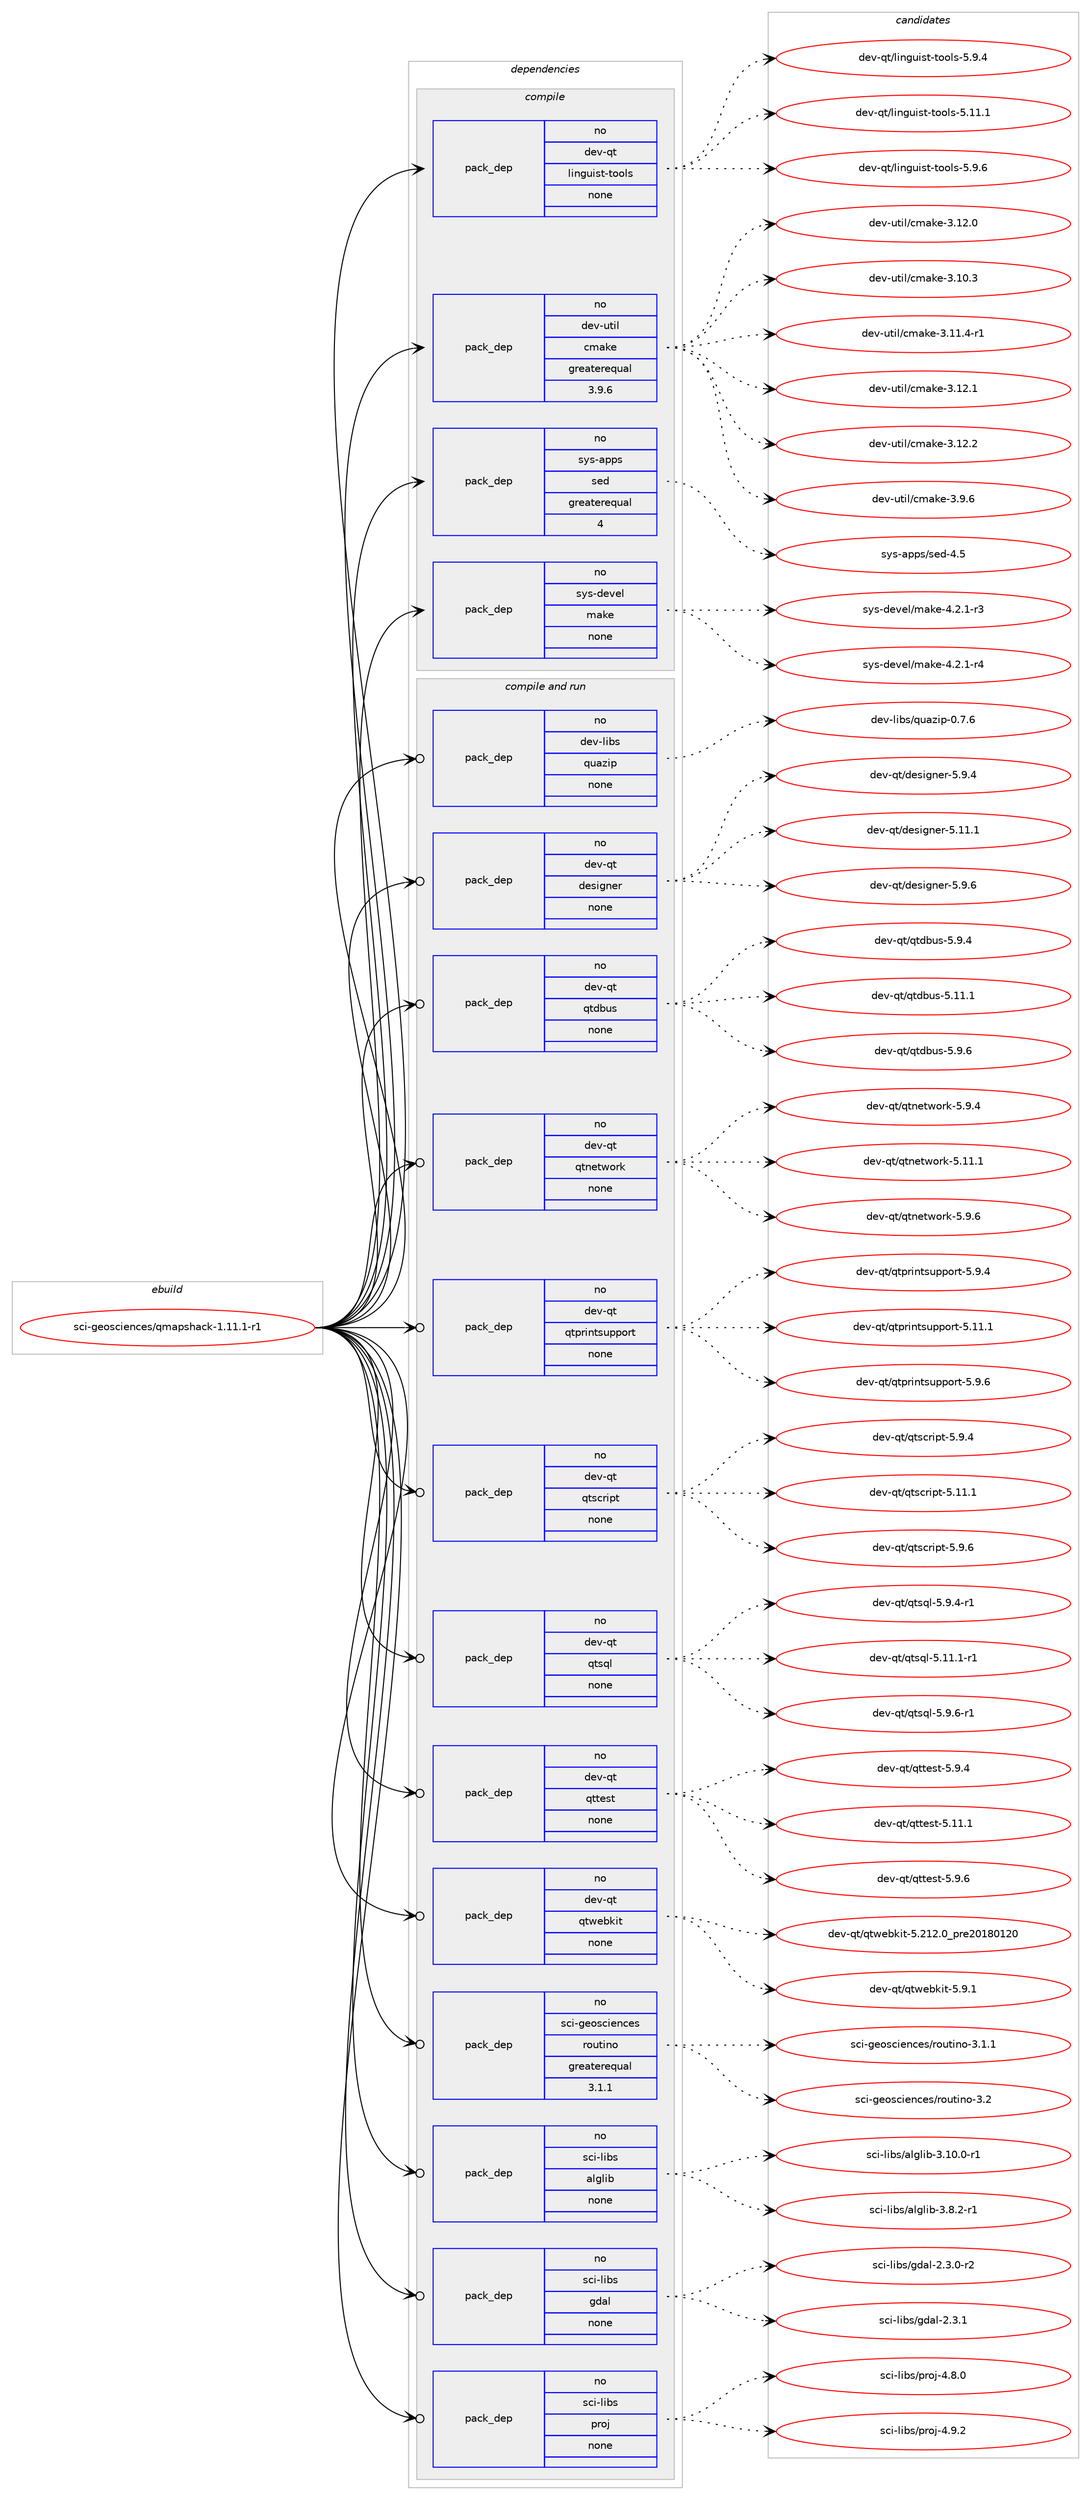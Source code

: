 digraph prolog {

# *************
# Graph options
# *************

newrank=true;
concentrate=true;
compound=true;
graph [rankdir=LR,fontname=Helvetica,fontsize=10,ranksep=1.5];#, ranksep=2.5, nodesep=0.2];
edge  [arrowhead=vee];
node  [fontname=Helvetica,fontsize=10];

# **********
# The ebuild
# **********

subgraph cluster_leftcol {
color=gray;
rank=same;
label=<<i>ebuild</i>>;
id [label="sci-geosciences/qmapshack-1.11.1-r1", color=red, width=4, href="../sci-geosciences/qmapshack-1.11.1-r1.svg"];
}

# ****************
# The dependencies
# ****************

subgraph cluster_midcol {
color=gray;
label=<<i>dependencies</i>>;
subgraph cluster_compile {
fillcolor="#eeeeee";
style=filled;
label=<<i>compile</i>>;
subgraph pack2396 {
dependency3465 [label=<<TABLE BORDER="0" CELLBORDER="1" CELLSPACING="0" CELLPADDING="4" WIDTH="220"><TR><TD ROWSPAN="6" CELLPADDING="30">pack_dep</TD></TR><TR><TD WIDTH="110">no</TD></TR><TR><TD>dev-qt</TD></TR><TR><TD>linguist-tools</TD></TR><TR><TD>none</TD></TR><TR><TD></TD></TR></TABLE>>, shape=none, color=blue];
}
id:e -> dependency3465:w [weight=20,style="solid",arrowhead="vee"];
subgraph pack2397 {
dependency3466 [label=<<TABLE BORDER="0" CELLBORDER="1" CELLSPACING="0" CELLPADDING="4" WIDTH="220"><TR><TD ROWSPAN="6" CELLPADDING="30">pack_dep</TD></TR><TR><TD WIDTH="110">no</TD></TR><TR><TD>dev-util</TD></TR><TR><TD>cmake</TD></TR><TR><TD>greaterequal</TD></TR><TR><TD>3.9.6</TD></TR></TABLE>>, shape=none, color=blue];
}
id:e -> dependency3466:w [weight=20,style="solid",arrowhead="vee"];
subgraph pack2398 {
dependency3467 [label=<<TABLE BORDER="0" CELLBORDER="1" CELLSPACING="0" CELLPADDING="4" WIDTH="220"><TR><TD ROWSPAN="6" CELLPADDING="30">pack_dep</TD></TR><TR><TD WIDTH="110">no</TD></TR><TR><TD>sys-apps</TD></TR><TR><TD>sed</TD></TR><TR><TD>greaterequal</TD></TR><TR><TD>4</TD></TR></TABLE>>, shape=none, color=blue];
}
id:e -> dependency3467:w [weight=20,style="solid",arrowhead="vee"];
subgraph pack2399 {
dependency3468 [label=<<TABLE BORDER="0" CELLBORDER="1" CELLSPACING="0" CELLPADDING="4" WIDTH="220"><TR><TD ROWSPAN="6" CELLPADDING="30">pack_dep</TD></TR><TR><TD WIDTH="110">no</TD></TR><TR><TD>sys-devel</TD></TR><TR><TD>make</TD></TR><TR><TD>none</TD></TR><TR><TD></TD></TR></TABLE>>, shape=none, color=blue];
}
id:e -> dependency3468:w [weight=20,style="solid",arrowhead="vee"];
}
subgraph cluster_compileandrun {
fillcolor="#eeeeee";
style=filled;
label=<<i>compile and run</i>>;
subgraph pack2400 {
dependency3469 [label=<<TABLE BORDER="0" CELLBORDER="1" CELLSPACING="0" CELLPADDING="4" WIDTH="220"><TR><TD ROWSPAN="6" CELLPADDING="30">pack_dep</TD></TR><TR><TD WIDTH="110">no</TD></TR><TR><TD>dev-libs</TD></TR><TR><TD>quazip</TD></TR><TR><TD>none</TD></TR><TR><TD></TD></TR></TABLE>>, shape=none, color=blue];
}
id:e -> dependency3469:w [weight=20,style="solid",arrowhead="odotvee"];
subgraph pack2401 {
dependency3470 [label=<<TABLE BORDER="0" CELLBORDER="1" CELLSPACING="0" CELLPADDING="4" WIDTH="220"><TR><TD ROWSPAN="6" CELLPADDING="30">pack_dep</TD></TR><TR><TD WIDTH="110">no</TD></TR><TR><TD>dev-qt</TD></TR><TR><TD>designer</TD></TR><TR><TD>none</TD></TR><TR><TD></TD></TR></TABLE>>, shape=none, color=blue];
}
id:e -> dependency3470:w [weight=20,style="solid",arrowhead="odotvee"];
subgraph pack2402 {
dependency3471 [label=<<TABLE BORDER="0" CELLBORDER="1" CELLSPACING="0" CELLPADDING="4" WIDTH="220"><TR><TD ROWSPAN="6" CELLPADDING="30">pack_dep</TD></TR><TR><TD WIDTH="110">no</TD></TR><TR><TD>dev-qt</TD></TR><TR><TD>qtdbus</TD></TR><TR><TD>none</TD></TR><TR><TD></TD></TR></TABLE>>, shape=none, color=blue];
}
id:e -> dependency3471:w [weight=20,style="solid",arrowhead="odotvee"];
subgraph pack2403 {
dependency3472 [label=<<TABLE BORDER="0" CELLBORDER="1" CELLSPACING="0" CELLPADDING="4" WIDTH="220"><TR><TD ROWSPAN="6" CELLPADDING="30">pack_dep</TD></TR><TR><TD WIDTH="110">no</TD></TR><TR><TD>dev-qt</TD></TR><TR><TD>qtnetwork</TD></TR><TR><TD>none</TD></TR><TR><TD></TD></TR></TABLE>>, shape=none, color=blue];
}
id:e -> dependency3472:w [weight=20,style="solid",arrowhead="odotvee"];
subgraph pack2404 {
dependency3473 [label=<<TABLE BORDER="0" CELLBORDER="1" CELLSPACING="0" CELLPADDING="4" WIDTH="220"><TR><TD ROWSPAN="6" CELLPADDING="30">pack_dep</TD></TR><TR><TD WIDTH="110">no</TD></TR><TR><TD>dev-qt</TD></TR><TR><TD>qtprintsupport</TD></TR><TR><TD>none</TD></TR><TR><TD></TD></TR></TABLE>>, shape=none, color=blue];
}
id:e -> dependency3473:w [weight=20,style="solid",arrowhead="odotvee"];
subgraph pack2405 {
dependency3474 [label=<<TABLE BORDER="0" CELLBORDER="1" CELLSPACING="0" CELLPADDING="4" WIDTH="220"><TR><TD ROWSPAN="6" CELLPADDING="30">pack_dep</TD></TR><TR><TD WIDTH="110">no</TD></TR><TR><TD>dev-qt</TD></TR><TR><TD>qtscript</TD></TR><TR><TD>none</TD></TR><TR><TD></TD></TR></TABLE>>, shape=none, color=blue];
}
id:e -> dependency3474:w [weight=20,style="solid",arrowhead="odotvee"];
subgraph pack2406 {
dependency3475 [label=<<TABLE BORDER="0" CELLBORDER="1" CELLSPACING="0" CELLPADDING="4" WIDTH="220"><TR><TD ROWSPAN="6" CELLPADDING="30">pack_dep</TD></TR><TR><TD WIDTH="110">no</TD></TR><TR><TD>dev-qt</TD></TR><TR><TD>qtsql</TD></TR><TR><TD>none</TD></TR><TR><TD></TD></TR></TABLE>>, shape=none, color=blue];
}
id:e -> dependency3475:w [weight=20,style="solid",arrowhead="odotvee"];
subgraph pack2407 {
dependency3476 [label=<<TABLE BORDER="0" CELLBORDER="1" CELLSPACING="0" CELLPADDING="4" WIDTH="220"><TR><TD ROWSPAN="6" CELLPADDING="30">pack_dep</TD></TR><TR><TD WIDTH="110">no</TD></TR><TR><TD>dev-qt</TD></TR><TR><TD>qttest</TD></TR><TR><TD>none</TD></TR><TR><TD></TD></TR></TABLE>>, shape=none, color=blue];
}
id:e -> dependency3476:w [weight=20,style="solid",arrowhead="odotvee"];
subgraph pack2408 {
dependency3477 [label=<<TABLE BORDER="0" CELLBORDER="1" CELLSPACING="0" CELLPADDING="4" WIDTH="220"><TR><TD ROWSPAN="6" CELLPADDING="30">pack_dep</TD></TR><TR><TD WIDTH="110">no</TD></TR><TR><TD>dev-qt</TD></TR><TR><TD>qtwebkit</TD></TR><TR><TD>none</TD></TR><TR><TD></TD></TR></TABLE>>, shape=none, color=blue];
}
id:e -> dependency3477:w [weight=20,style="solid",arrowhead="odotvee"];
subgraph pack2409 {
dependency3478 [label=<<TABLE BORDER="0" CELLBORDER="1" CELLSPACING="0" CELLPADDING="4" WIDTH="220"><TR><TD ROWSPAN="6" CELLPADDING="30">pack_dep</TD></TR><TR><TD WIDTH="110">no</TD></TR><TR><TD>sci-geosciences</TD></TR><TR><TD>routino</TD></TR><TR><TD>greaterequal</TD></TR><TR><TD>3.1.1</TD></TR></TABLE>>, shape=none, color=blue];
}
id:e -> dependency3478:w [weight=20,style="solid",arrowhead="odotvee"];
subgraph pack2410 {
dependency3479 [label=<<TABLE BORDER="0" CELLBORDER="1" CELLSPACING="0" CELLPADDING="4" WIDTH="220"><TR><TD ROWSPAN="6" CELLPADDING="30">pack_dep</TD></TR><TR><TD WIDTH="110">no</TD></TR><TR><TD>sci-libs</TD></TR><TR><TD>alglib</TD></TR><TR><TD>none</TD></TR><TR><TD></TD></TR></TABLE>>, shape=none, color=blue];
}
id:e -> dependency3479:w [weight=20,style="solid",arrowhead="odotvee"];
subgraph pack2411 {
dependency3480 [label=<<TABLE BORDER="0" CELLBORDER="1" CELLSPACING="0" CELLPADDING="4" WIDTH="220"><TR><TD ROWSPAN="6" CELLPADDING="30">pack_dep</TD></TR><TR><TD WIDTH="110">no</TD></TR><TR><TD>sci-libs</TD></TR><TR><TD>gdal</TD></TR><TR><TD>none</TD></TR><TR><TD></TD></TR></TABLE>>, shape=none, color=blue];
}
id:e -> dependency3480:w [weight=20,style="solid",arrowhead="odotvee"];
subgraph pack2412 {
dependency3481 [label=<<TABLE BORDER="0" CELLBORDER="1" CELLSPACING="0" CELLPADDING="4" WIDTH="220"><TR><TD ROWSPAN="6" CELLPADDING="30">pack_dep</TD></TR><TR><TD WIDTH="110">no</TD></TR><TR><TD>sci-libs</TD></TR><TR><TD>proj</TD></TR><TR><TD>none</TD></TR><TR><TD></TD></TR></TABLE>>, shape=none, color=blue];
}
id:e -> dependency3481:w [weight=20,style="solid",arrowhead="odotvee"];
}
subgraph cluster_run {
fillcolor="#eeeeee";
style=filled;
label=<<i>run</i>>;
}
}

# **************
# The candidates
# **************

subgraph cluster_choices {
rank=same;
color=gray;
label=<<i>candidates</i>>;

subgraph choice2396 {
color=black;
nodesep=1;
choice100101118451131164710810511010311710511511645116111111108115455346574652 [label="dev-qt/linguist-tools-5.9.4", color=red, width=4,href="../dev-qt/linguist-tools-5.9.4.svg"];
choice10010111845113116471081051101031171051151164511611111110811545534649494649 [label="dev-qt/linguist-tools-5.11.1", color=red, width=4,href="../dev-qt/linguist-tools-5.11.1.svg"];
choice100101118451131164710810511010311710511511645116111111108115455346574654 [label="dev-qt/linguist-tools-5.9.6", color=red, width=4,href="../dev-qt/linguist-tools-5.9.6.svg"];
dependency3465:e -> choice100101118451131164710810511010311710511511645116111111108115455346574652:w [style=dotted,weight="100"];
dependency3465:e -> choice10010111845113116471081051101031171051151164511611111110811545534649494649:w [style=dotted,weight="100"];
dependency3465:e -> choice100101118451131164710810511010311710511511645116111111108115455346574654:w [style=dotted,weight="100"];
}
subgraph choice2397 {
color=black;
nodesep=1;
choice1001011184511711610510847991099710710145514649504648 [label="dev-util/cmake-3.12.0", color=red, width=4,href="../dev-util/cmake-3.12.0.svg"];
choice1001011184511711610510847991099710710145514649484651 [label="dev-util/cmake-3.10.3", color=red, width=4,href="../dev-util/cmake-3.10.3.svg"];
choice10010111845117116105108479910997107101455146494946524511449 [label="dev-util/cmake-3.11.4-r1", color=red, width=4,href="../dev-util/cmake-3.11.4-r1.svg"];
choice1001011184511711610510847991099710710145514649504649 [label="dev-util/cmake-3.12.1", color=red, width=4,href="../dev-util/cmake-3.12.1.svg"];
choice1001011184511711610510847991099710710145514649504650 [label="dev-util/cmake-3.12.2", color=red, width=4,href="../dev-util/cmake-3.12.2.svg"];
choice10010111845117116105108479910997107101455146574654 [label="dev-util/cmake-3.9.6", color=red, width=4,href="../dev-util/cmake-3.9.6.svg"];
dependency3466:e -> choice1001011184511711610510847991099710710145514649504648:w [style=dotted,weight="100"];
dependency3466:e -> choice1001011184511711610510847991099710710145514649484651:w [style=dotted,weight="100"];
dependency3466:e -> choice10010111845117116105108479910997107101455146494946524511449:w [style=dotted,weight="100"];
dependency3466:e -> choice1001011184511711610510847991099710710145514649504649:w [style=dotted,weight="100"];
dependency3466:e -> choice1001011184511711610510847991099710710145514649504650:w [style=dotted,weight="100"];
dependency3466:e -> choice10010111845117116105108479910997107101455146574654:w [style=dotted,weight="100"];
}
subgraph choice2398 {
color=black;
nodesep=1;
choice11512111545971121121154711510110045524653 [label="sys-apps/sed-4.5", color=red, width=4,href="../sys-apps/sed-4.5.svg"];
dependency3467:e -> choice11512111545971121121154711510110045524653:w [style=dotted,weight="100"];
}
subgraph choice2399 {
color=black;
nodesep=1;
choice1151211154510010111810110847109971071014552465046494511451 [label="sys-devel/make-4.2.1-r3", color=red, width=4,href="../sys-devel/make-4.2.1-r3.svg"];
choice1151211154510010111810110847109971071014552465046494511452 [label="sys-devel/make-4.2.1-r4", color=red, width=4,href="../sys-devel/make-4.2.1-r4.svg"];
dependency3468:e -> choice1151211154510010111810110847109971071014552465046494511451:w [style=dotted,weight="100"];
dependency3468:e -> choice1151211154510010111810110847109971071014552465046494511452:w [style=dotted,weight="100"];
}
subgraph choice2400 {
color=black;
nodesep=1;
choice10010111845108105981154711311797122105112454846554654 [label="dev-libs/quazip-0.7.6", color=red, width=4,href="../dev-libs/quazip-0.7.6.svg"];
dependency3469:e -> choice10010111845108105981154711311797122105112454846554654:w [style=dotted,weight="100"];
}
subgraph choice2401 {
color=black;
nodesep=1;
choice1001011184511311647100101115105103110101114455346574652 [label="dev-qt/designer-5.9.4", color=red, width=4,href="../dev-qt/designer-5.9.4.svg"];
choice100101118451131164710010111510510311010111445534649494649 [label="dev-qt/designer-5.11.1", color=red, width=4,href="../dev-qt/designer-5.11.1.svg"];
choice1001011184511311647100101115105103110101114455346574654 [label="dev-qt/designer-5.9.6", color=red, width=4,href="../dev-qt/designer-5.9.6.svg"];
dependency3470:e -> choice1001011184511311647100101115105103110101114455346574652:w [style=dotted,weight="100"];
dependency3470:e -> choice100101118451131164710010111510510311010111445534649494649:w [style=dotted,weight="100"];
dependency3470:e -> choice1001011184511311647100101115105103110101114455346574654:w [style=dotted,weight="100"];
}
subgraph choice2402 {
color=black;
nodesep=1;
choice100101118451131164711311610098117115455346574652 [label="dev-qt/qtdbus-5.9.4", color=red, width=4,href="../dev-qt/qtdbus-5.9.4.svg"];
choice10010111845113116471131161009811711545534649494649 [label="dev-qt/qtdbus-5.11.1", color=red, width=4,href="../dev-qt/qtdbus-5.11.1.svg"];
choice100101118451131164711311610098117115455346574654 [label="dev-qt/qtdbus-5.9.6", color=red, width=4,href="../dev-qt/qtdbus-5.9.6.svg"];
dependency3471:e -> choice100101118451131164711311610098117115455346574652:w [style=dotted,weight="100"];
dependency3471:e -> choice10010111845113116471131161009811711545534649494649:w [style=dotted,weight="100"];
dependency3471:e -> choice100101118451131164711311610098117115455346574654:w [style=dotted,weight="100"];
}
subgraph choice2403 {
color=black;
nodesep=1;
choice1001011184511311647113116110101116119111114107455346574652 [label="dev-qt/qtnetwork-5.9.4", color=red, width=4,href="../dev-qt/qtnetwork-5.9.4.svg"];
choice100101118451131164711311611010111611911111410745534649494649 [label="dev-qt/qtnetwork-5.11.1", color=red, width=4,href="../dev-qt/qtnetwork-5.11.1.svg"];
choice1001011184511311647113116110101116119111114107455346574654 [label="dev-qt/qtnetwork-5.9.6", color=red, width=4,href="../dev-qt/qtnetwork-5.9.6.svg"];
dependency3472:e -> choice1001011184511311647113116110101116119111114107455346574652:w [style=dotted,weight="100"];
dependency3472:e -> choice100101118451131164711311611010111611911111410745534649494649:w [style=dotted,weight="100"];
dependency3472:e -> choice1001011184511311647113116110101116119111114107455346574654:w [style=dotted,weight="100"];
}
subgraph choice2404 {
color=black;
nodesep=1;
choice1001011184511311647113116112114105110116115117112112111114116455346574652 [label="dev-qt/qtprintsupport-5.9.4", color=red, width=4,href="../dev-qt/qtprintsupport-5.9.4.svg"];
choice100101118451131164711311611211410511011611511711211211111411645534649494649 [label="dev-qt/qtprintsupport-5.11.1", color=red, width=4,href="../dev-qt/qtprintsupport-5.11.1.svg"];
choice1001011184511311647113116112114105110116115117112112111114116455346574654 [label="dev-qt/qtprintsupport-5.9.6", color=red, width=4,href="../dev-qt/qtprintsupport-5.9.6.svg"];
dependency3473:e -> choice1001011184511311647113116112114105110116115117112112111114116455346574652:w [style=dotted,weight="100"];
dependency3473:e -> choice100101118451131164711311611211410511011611511711211211111411645534649494649:w [style=dotted,weight="100"];
dependency3473:e -> choice1001011184511311647113116112114105110116115117112112111114116455346574654:w [style=dotted,weight="100"];
}
subgraph choice2405 {
color=black;
nodesep=1;
choice100101118451131164711311611599114105112116455346574652 [label="dev-qt/qtscript-5.9.4", color=red, width=4,href="../dev-qt/qtscript-5.9.4.svg"];
choice10010111845113116471131161159911410511211645534649494649 [label="dev-qt/qtscript-5.11.1", color=red, width=4,href="../dev-qt/qtscript-5.11.1.svg"];
choice100101118451131164711311611599114105112116455346574654 [label="dev-qt/qtscript-5.9.6", color=red, width=4,href="../dev-qt/qtscript-5.9.6.svg"];
dependency3474:e -> choice100101118451131164711311611599114105112116455346574652:w [style=dotted,weight="100"];
dependency3474:e -> choice10010111845113116471131161159911410511211645534649494649:w [style=dotted,weight="100"];
dependency3474:e -> choice100101118451131164711311611599114105112116455346574654:w [style=dotted,weight="100"];
}
subgraph choice2406 {
color=black;
nodesep=1;
choice10010111845113116471131161151131084553465746524511449 [label="dev-qt/qtsql-5.9.4-r1", color=red, width=4,href="../dev-qt/qtsql-5.9.4-r1.svg"];
choice1001011184511311647113116115113108455346494946494511449 [label="dev-qt/qtsql-5.11.1-r1", color=red, width=4,href="../dev-qt/qtsql-5.11.1-r1.svg"];
choice10010111845113116471131161151131084553465746544511449 [label="dev-qt/qtsql-5.9.6-r1", color=red, width=4,href="../dev-qt/qtsql-5.9.6-r1.svg"];
dependency3475:e -> choice10010111845113116471131161151131084553465746524511449:w [style=dotted,weight="100"];
dependency3475:e -> choice1001011184511311647113116115113108455346494946494511449:w [style=dotted,weight="100"];
dependency3475:e -> choice10010111845113116471131161151131084553465746544511449:w [style=dotted,weight="100"];
}
subgraph choice2407 {
color=black;
nodesep=1;
choice1001011184511311647113116116101115116455346574652 [label="dev-qt/qttest-5.9.4", color=red, width=4,href="../dev-qt/qttest-5.9.4.svg"];
choice100101118451131164711311611610111511645534649494649 [label="dev-qt/qttest-5.11.1", color=red, width=4,href="../dev-qt/qttest-5.11.1.svg"];
choice1001011184511311647113116116101115116455346574654 [label="dev-qt/qttest-5.9.6", color=red, width=4,href="../dev-qt/qttest-5.9.6.svg"];
dependency3476:e -> choice1001011184511311647113116116101115116455346574652:w [style=dotted,weight="100"];
dependency3476:e -> choice100101118451131164711311611610111511645534649494649:w [style=dotted,weight="100"];
dependency3476:e -> choice1001011184511311647113116116101115116455346574654:w [style=dotted,weight="100"];
}
subgraph choice2408 {
color=black;
nodesep=1;
choice1001011184511311647113116119101981071051164553465049504648951121141015048495648495048 [label="dev-qt/qtwebkit-5.212.0_pre20180120", color=red, width=4,href="../dev-qt/qtwebkit-5.212.0_pre20180120.svg"];
choice100101118451131164711311611910198107105116455346574649 [label="dev-qt/qtwebkit-5.9.1", color=red, width=4,href="../dev-qt/qtwebkit-5.9.1.svg"];
dependency3477:e -> choice1001011184511311647113116119101981071051164553465049504648951121141015048495648495048:w [style=dotted,weight="100"];
dependency3477:e -> choice100101118451131164711311611910198107105116455346574649:w [style=dotted,weight="100"];
}
subgraph choice2409 {
color=black;
nodesep=1;
choice1159910545103101111115991051011109910111547114111117116105110111455146494649 [label="sci-geosciences/routino-3.1.1", color=red, width=4,href="../sci-geosciences/routino-3.1.1.svg"];
choice115991054510310111111599105101110991011154711411111711610511011145514650 [label="sci-geosciences/routino-3.2", color=red, width=4,href="../sci-geosciences/routino-3.2.svg"];
dependency3478:e -> choice1159910545103101111115991051011109910111547114111117116105110111455146494649:w [style=dotted,weight="100"];
dependency3478:e -> choice115991054510310111111599105101110991011154711411111711610511011145514650:w [style=dotted,weight="100"];
}
subgraph choice2410 {
color=black;
nodesep=1;
choice115991054510810598115479710810310810598455146494846484511449 [label="sci-libs/alglib-3.10.0-r1", color=red, width=4,href="../sci-libs/alglib-3.10.0-r1.svg"];
choice1159910545108105981154797108103108105984551465646504511449 [label="sci-libs/alglib-3.8.2-r1", color=red, width=4,href="../sci-libs/alglib-3.8.2-r1.svg"];
dependency3479:e -> choice115991054510810598115479710810310810598455146494846484511449:w [style=dotted,weight="100"];
dependency3479:e -> choice1159910545108105981154797108103108105984551465646504511449:w [style=dotted,weight="100"];
}
subgraph choice2411 {
color=black;
nodesep=1;
choice11599105451081059811547103100971084550465146484511450 [label="sci-libs/gdal-2.3.0-r2", color=red, width=4,href="../sci-libs/gdal-2.3.0-r2.svg"];
choice1159910545108105981154710310097108455046514649 [label="sci-libs/gdal-2.3.1", color=red, width=4,href="../sci-libs/gdal-2.3.1.svg"];
dependency3480:e -> choice11599105451081059811547103100971084550465146484511450:w [style=dotted,weight="100"];
dependency3480:e -> choice1159910545108105981154710310097108455046514649:w [style=dotted,weight="100"];
}
subgraph choice2412 {
color=black;
nodesep=1;
choice11599105451081059811547112114111106455246564648 [label="sci-libs/proj-4.8.0", color=red, width=4,href="../sci-libs/proj-4.8.0.svg"];
choice11599105451081059811547112114111106455246574650 [label="sci-libs/proj-4.9.2", color=red, width=4,href="../sci-libs/proj-4.9.2.svg"];
dependency3481:e -> choice11599105451081059811547112114111106455246564648:w [style=dotted,weight="100"];
dependency3481:e -> choice11599105451081059811547112114111106455246574650:w [style=dotted,weight="100"];
}
}

}
